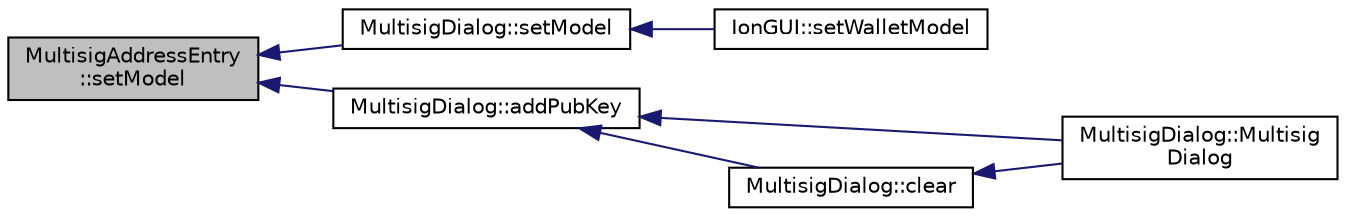 digraph "MultisigAddressEntry::setModel"
{
  edge [fontname="Helvetica",fontsize="10",labelfontname="Helvetica",labelfontsize="10"];
  node [fontname="Helvetica",fontsize="10",shape=record];
  rankdir="LR";
  Node86 [label="MultisigAddressEntry\l::setModel",height=0.2,width=0.4,color="black", fillcolor="grey75", style="filled", fontcolor="black"];
  Node86 -> Node87 [dir="back",color="midnightblue",fontsize="10",style="solid",fontname="Helvetica"];
  Node87 [label="MultisigDialog::setModel",height=0.2,width=0.4,color="black", fillcolor="white", style="filled",URL="$d4/df4/class_multisig_dialog.html#ae2709a2ffd629acafa4c90811402c64a"];
  Node87 -> Node88 [dir="back",color="midnightblue",fontsize="10",style="solid",fontname="Helvetica"];
  Node88 [label="IonGUI::setWalletModel",height=0.2,width=0.4,color="black", fillcolor="white", style="filled",URL="$dc/d0b/class_ion_g_u_i.html#a37f87db65498b036d387c705a749c45d",tooltip="Set the wallet model. "];
  Node86 -> Node89 [dir="back",color="midnightblue",fontsize="10",style="solid",fontname="Helvetica"];
  Node89 [label="MultisigDialog::addPubKey",height=0.2,width=0.4,color="black", fillcolor="white", style="filled",URL="$d4/df4/class_multisig_dialog.html#ae4d7f4bf85dd1dfc110f52c75522b288"];
  Node89 -> Node90 [dir="back",color="midnightblue",fontsize="10",style="solid",fontname="Helvetica"];
  Node90 [label="MultisigDialog::Multisig\lDialog",height=0.2,width=0.4,color="black", fillcolor="white", style="filled",URL="$d4/df4/class_multisig_dialog.html#af8ff2a9f6dc05a9468d955cb428c6474"];
  Node89 -> Node91 [dir="back",color="midnightblue",fontsize="10",style="solid",fontname="Helvetica"];
  Node91 [label="MultisigDialog::clear",height=0.2,width=0.4,color="black", fillcolor="white", style="filled",URL="$d4/df4/class_multisig_dialog.html#a3dcb9ec5716e12e4c018a67e789eb8c1"];
  Node91 -> Node90 [dir="back",color="midnightblue",fontsize="10",style="solid",fontname="Helvetica"];
}
